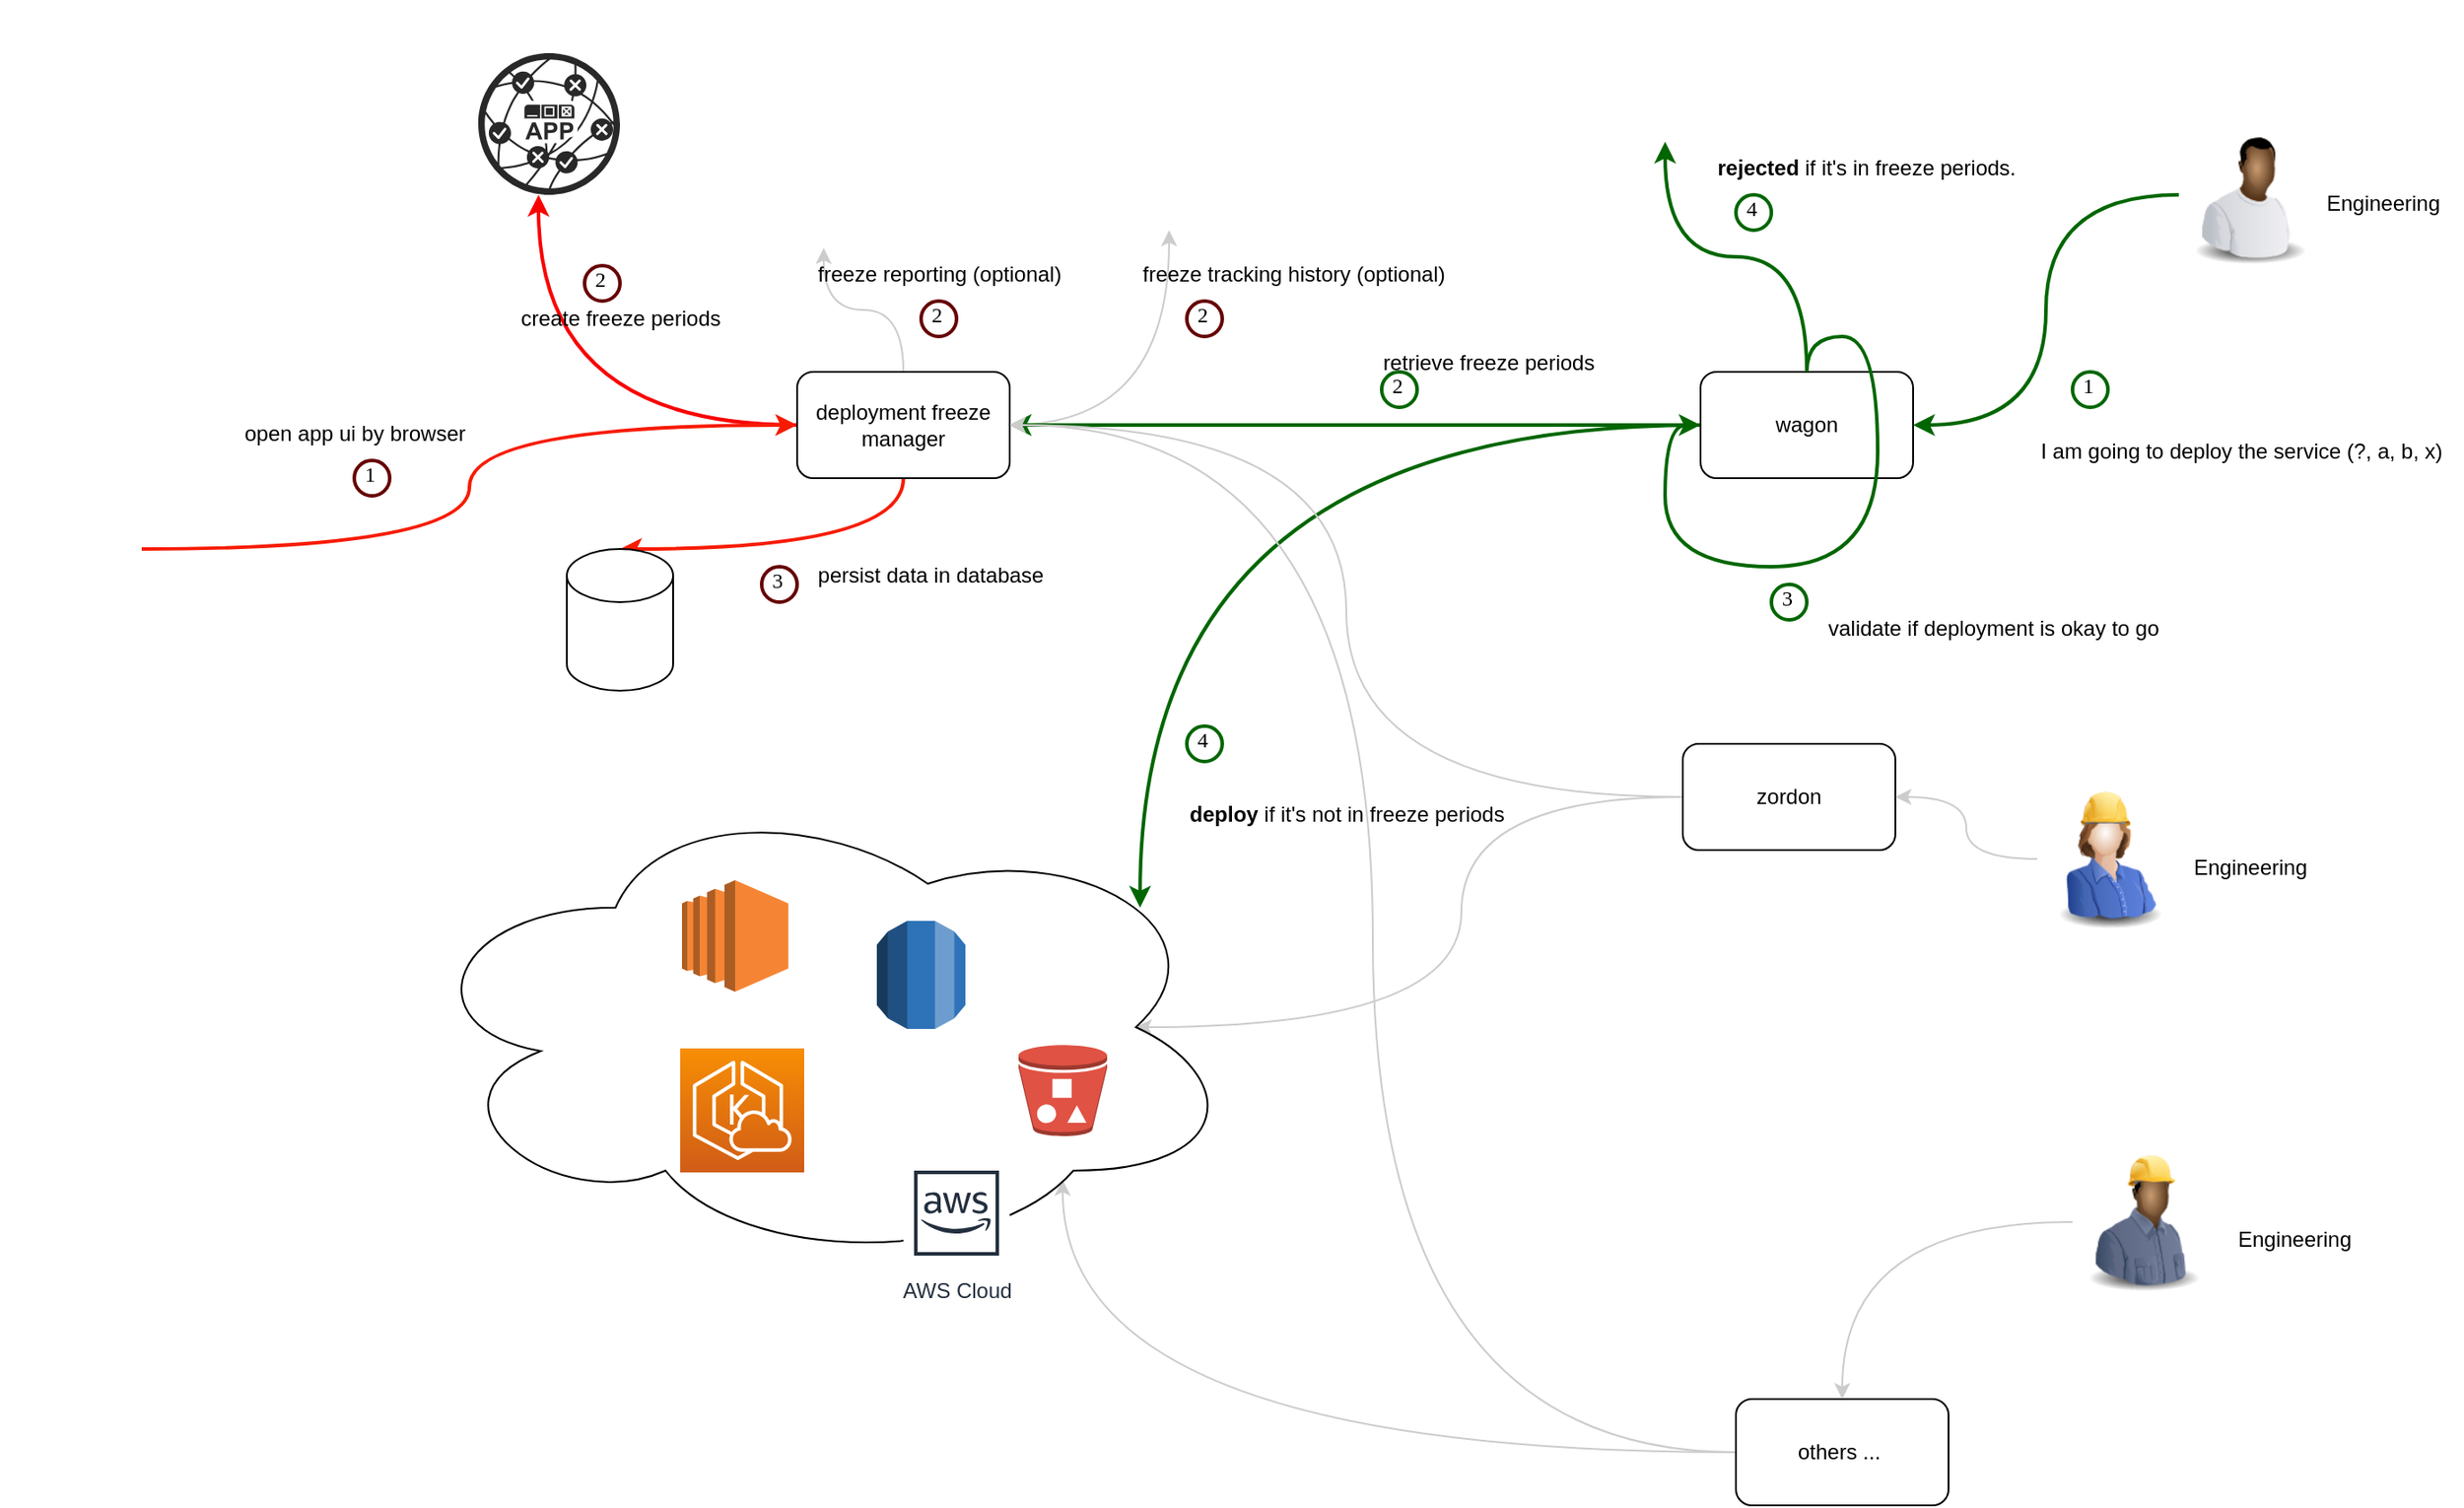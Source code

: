 <mxfile version="20.8.15" type="github">
  <diagram name="Page-1" id="LBnxetWN7Zq0RiDFRLSf">
    <mxGraphModel dx="3804" dy="2256" grid="1" gridSize="10" guides="1" tooltips="1" connect="1" arrows="1" fold="1" page="1" pageScale="1" pageWidth="850" pageHeight="1100" math="0" shadow="0">
      <root>
        <mxCell id="0" />
        <mxCell id="1" parent="0" />
        <mxCell id="0DpK3Xgs7W8USt1HqNjf-49" style="edgeStyle=orthogonalEdgeStyle;curved=1;rounded=0;orthogonalLoop=1;jettySize=auto;html=1;entryX=0.5;entryY=0;entryDx=0;entryDy=0;entryPerimeter=0;strokeColor=#f71b02;strokeWidth=2;" edge="1" parent="1" source="0DpK3Xgs7W8USt1HqNjf-1" target="0DpK3Xgs7W8USt1HqNjf-2">
          <mxGeometry relative="1" as="geometry">
            <Array as="points">
              <mxPoint x="190" y="280" />
            </Array>
          </mxGeometry>
        </mxCell>
        <mxCell id="0DpK3Xgs7W8USt1HqNjf-50" style="edgeStyle=orthogonalEdgeStyle;curved=1;rounded=0;orthogonalLoop=1;jettySize=auto;html=1;entryX=0.5;entryY=1;entryDx=0;entryDy=0;strokeColor=#CCCCCC;strokeWidth=1;" edge="1" parent="1" source="0DpK3Xgs7W8USt1HqNjf-1" target="0DpK3Xgs7W8USt1HqNjf-14">
          <mxGeometry relative="1" as="geometry" />
        </mxCell>
        <mxCell id="0DpK3Xgs7W8USt1HqNjf-51" style="edgeStyle=orthogonalEdgeStyle;curved=1;rounded=0;orthogonalLoop=1;jettySize=auto;html=1;entryX=0.5;entryY=1;entryDx=0;entryDy=0;strokeColor=#CCCCCC;strokeWidth=1;" edge="1" parent="1" source="0DpK3Xgs7W8USt1HqNjf-1" target="0DpK3Xgs7W8USt1HqNjf-13">
          <mxGeometry relative="1" as="geometry" />
        </mxCell>
        <mxCell id="0DpK3Xgs7W8USt1HqNjf-52" style="edgeStyle=orthogonalEdgeStyle;curved=1;rounded=0;orthogonalLoop=1;jettySize=auto;html=1;entryX=0.425;entryY=1;entryDx=0;entryDy=0;entryPerimeter=0;strokeColor=#f90101;strokeWidth=2;" edge="1" parent="1" source="0DpK3Xgs7W8USt1HqNjf-1" target="0DpK3Xgs7W8USt1HqNjf-36">
          <mxGeometry relative="1" as="geometry" />
        </mxCell>
        <mxCell id="0DpK3Xgs7W8USt1HqNjf-1" value="deployment freeze manager" style="rounded=1;whiteSpace=wrap;html=1;" vertex="1" parent="1">
          <mxGeometry x="130" y="180" width="120" height="60" as="geometry" />
        </mxCell>
        <mxCell id="0DpK3Xgs7W8USt1HqNjf-2" value="" style="shape=cylinder3;whiteSpace=wrap;html=1;boundedLbl=1;backgroundOutline=1;size=15;" vertex="1" parent="1">
          <mxGeometry y="280" width="60" height="80" as="geometry" />
        </mxCell>
        <mxCell id="0DpK3Xgs7W8USt1HqNjf-37" style="edgeStyle=orthogonalEdgeStyle;curved=1;rounded=0;orthogonalLoop=1;jettySize=auto;html=1;entryX=1;entryY=0.5;entryDx=0;entryDy=0;strokeColor=#006600;strokeWidth=2;" edge="1" parent="1" source="0DpK3Xgs7W8USt1HqNjf-3" target="0DpK3Xgs7W8USt1HqNjf-1">
          <mxGeometry relative="1" as="geometry" />
        </mxCell>
        <mxCell id="0DpK3Xgs7W8USt1HqNjf-46" style="edgeStyle=orthogonalEdgeStyle;curved=1;rounded=0;orthogonalLoop=1;jettySize=auto;html=1;entryX=0.88;entryY=0.25;entryDx=0;entryDy=0;entryPerimeter=0;strokeColor=#006600;strokeWidth=2;" edge="1" parent="1" source="0DpK3Xgs7W8USt1HqNjf-3" target="0DpK3Xgs7W8USt1HqNjf-15">
          <mxGeometry relative="1" as="geometry" />
        </mxCell>
        <mxCell id="0DpK3Xgs7W8USt1HqNjf-79" style="edgeStyle=orthogonalEdgeStyle;curved=1;rounded=0;orthogonalLoop=1;jettySize=auto;html=1;strokeColor=#006600;strokeWidth=2;" edge="1" parent="1" source="0DpK3Xgs7W8USt1HqNjf-3" target="0DpK3Xgs7W8USt1HqNjf-78">
          <mxGeometry relative="1" as="geometry" />
        </mxCell>
        <mxCell id="0DpK3Xgs7W8USt1HqNjf-3" value="wagon" style="rounded=1;whiteSpace=wrap;html=1;" vertex="1" parent="1">
          <mxGeometry x="640" y="180" width="120" height="60" as="geometry" />
        </mxCell>
        <mxCell id="0DpK3Xgs7W8USt1HqNjf-44" style="edgeStyle=orthogonalEdgeStyle;curved=1;rounded=0;orthogonalLoop=1;jettySize=auto;html=1;entryX=1;entryY=0.5;entryDx=0;entryDy=0;strokeWidth=1;strokeColor=#CCCCCC;" edge="1" parent="1" source="0DpK3Xgs7W8USt1HqNjf-4" target="0DpK3Xgs7W8USt1HqNjf-1">
          <mxGeometry relative="1" as="geometry" />
        </mxCell>
        <mxCell id="0DpK3Xgs7W8USt1HqNjf-47" style="edgeStyle=orthogonalEdgeStyle;curved=1;rounded=0;orthogonalLoop=1;jettySize=auto;html=1;entryX=0.875;entryY=0.5;entryDx=0;entryDy=0;entryPerimeter=0;strokeWidth=1;strokeColor=#CCCCCC;" edge="1" parent="1" source="0DpK3Xgs7W8USt1HqNjf-4" target="0DpK3Xgs7W8USt1HqNjf-15">
          <mxGeometry relative="1" as="geometry" />
        </mxCell>
        <mxCell id="0DpK3Xgs7W8USt1HqNjf-4" value="zordon" style="rounded=1;whiteSpace=wrap;html=1;" vertex="1" parent="1">
          <mxGeometry x="630" y="390" width="120" height="60" as="geometry" />
        </mxCell>
        <mxCell id="0DpK3Xgs7W8USt1HqNjf-45" style="edgeStyle=orthogonalEdgeStyle;curved=1;rounded=0;orthogonalLoop=1;jettySize=auto;html=1;entryX=1;entryY=0.5;entryDx=0;entryDy=0;strokeWidth=1;strokeColor=#CCCCCC;" edge="1" parent="1" source="0DpK3Xgs7W8USt1HqNjf-5" target="0DpK3Xgs7W8USt1HqNjf-1">
          <mxGeometry relative="1" as="geometry" />
        </mxCell>
        <mxCell id="0DpK3Xgs7W8USt1HqNjf-48" style="edgeStyle=orthogonalEdgeStyle;curved=1;rounded=0;orthogonalLoop=1;jettySize=auto;html=1;entryX=0.787;entryY=0.819;entryDx=0;entryDy=0;entryPerimeter=0;strokeWidth=1;strokeColor=#CCCCCC;" edge="1" parent="1" source="0DpK3Xgs7W8USt1HqNjf-5" target="0DpK3Xgs7W8USt1HqNjf-15">
          <mxGeometry relative="1" as="geometry" />
        </mxCell>
        <mxCell id="0DpK3Xgs7W8USt1HqNjf-5" value="others ...&amp;nbsp;" style="rounded=1;whiteSpace=wrap;html=1;" vertex="1" parent="1">
          <mxGeometry x="660" y="760" width="120" height="60" as="geometry" />
        </mxCell>
        <mxCell id="0DpK3Xgs7W8USt1HqNjf-23" style="edgeStyle=orthogonalEdgeStyle;curved=1;rounded=0;orthogonalLoop=1;jettySize=auto;html=1;entryX=0;entryY=0.5;entryDx=0;entryDy=0;strokeColor=#f71b02;strokeWidth=2;" edge="1" parent="1" source="0DpK3Xgs7W8USt1HqNjf-8" target="0DpK3Xgs7W8USt1HqNjf-1">
          <mxGeometry relative="1" as="geometry" />
        </mxCell>
        <mxCell id="0DpK3Xgs7W8USt1HqNjf-8" value="" style="shape=image;html=1;verticalAlign=top;verticalLabelPosition=bottom;labelBackgroundColor=#ffffff;imageAspect=0;aspect=fixed;image=https://cdn3.iconfinder.com/data/icons/49handdrawing/128x128/user-admin.png" vertex="1" parent="1">
          <mxGeometry x="-320" y="240" width="80" height="80" as="geometry" />
        </mxCell>
        <mxCell id="0DpK3Xgs7W8USt1HqNjf-40" style="edgeStyle=orthogonalEdgeStyle;curved=1;rounded=0;orthogonalLoop=1;jettySize=auto;html=1;strokeWidth=1;strokeColor=#CCCCCC;" edge="1" parent="1" source="0DpK3Xgs7W8USt1HqNjf-10" target="0DpK3Xgs7W8USt1HqNjf-5">
          <mxGeometry relative="1" as="geometry" />
        </mxCell>
        <mxCell id="0DpK3Xgs7W8USt1HqNjf-10" value="" style="image;html=1;image=img/lib/clip_art/people/Construction_Worker_Man_Black_128x128.png" vertex="1" parent="1">
          <mxGeometry x="850" y="620" width="80" height="80" as="geometry" />
        </mxCell>
        <mxCell id="0DpK3Xgs7W8USt1HqNjf-38" style="edgeStyle=orthogonalEdgeStyle;curved=1;rounded=0;orthogonalLoop=1;jettySize=auto;html=1;entryX=1;entryY=0.5;entryDx=0;entryDy=0;strokeColor=#006600;strokeWidth=2;" edge="1" parent="1" source="0DpK3Xgs7W8USt1HqNjf-11" target="0DpK3Xgs7W8USt1HqNjf-3">
          <mxGeometry relative="1" as="geometry" />
        </mxCell>
        <mxCell id="0DpK3Xgs7W8USt1HqNjf-11" value="" style="image;html=1;image=img/lib/clip_art/people/Worker_Black_128x128.png" vertex="1" parent="1">
          <mxGeometry x="910" y="40" width="80" height="80" as="geometry" />
        </mxCell>
        <mxCell id="0DpK3Xgs7W8USt1HqNjf-39" style="edgeStyle=orthogonalEdgeStyle;curved=1;rounded=0;orthogonalLoop=1;jettySize=auto;html=1;strokeWidth=1;strokeColor=#CCCCCC;" edge="1" parent="1" source="0DpK3Xgs7W8USt1HqNjf-12" target="0DpK3Xgs7W8USt1HqNjf-4">
          <mxGeometry relative="1" as="geometry" />
        </mxCell>
        <mxCell id="0DpK3Xgs7W8USt1HqNjf-12" value="" style="image;html=1;image=img/lib/clip_art/people/Construction_Worker_Woman_128x128.png" vertex="1" parent="1">
          <mxGeometry x="830" y="415" width="80" height="80" as="geometry" />
        </mxCell>
        <mxCell id="0DpK3Xgs7W8USt1HqNjf-14" value="" style="shape=image;html=1;verticalAlign=top;verticalLabelPosition=bottom;labelBackgroundColor=#ffffff;imageAspect=0;aspect=fixed;image=https://cdn3.iconfinder.com/data/icons/clinical-3/96/medical-history-128.png" vertex="1" parent="1">
          <mxGeometry x="300" y="20" width="80" height="80" as="geometry" />
        </mxCell>
        <mxCell id="0DpK3Xgs7W8USt1HqNjf-22" value="" style="group" vertex="1" connectable="0" parent="1">
          <mxGeometry x="-90" y="415" width="470" height="270" as="geometry" />
        </mxCell>
        <mxCell id="0DpK3Xgs7W8USt1HqNjf-15" value="" style="ellipse;shape=cloud;whiteSpace=wrap;html=1;movable=1;resizable=1;rotatable=1;deletable=1;editable=1;connectable=1;" vertex="1" parent="0DpK3Xgs7W8USt1HqNjf-22">
          <mxGeometry width="470" height="270" as="geometry" />
        </mxCell>
        <mxCell id="0DpK3Xgs7W8USt1HqNjf-16" value="" style="sketch=0;points=[[0,0,0],[0.25,0,0],[0.5,0,0],[0.75,0,0],[1,0,0],[0,1,0],[0.25,1,0],[0.5,1,0],[0.75,1,0],[1,1,0],[0,0.25,0],[0,0.5,0],[0,0.75,0],[1,0.25,0],[1,0.5,0],[1,0.75,0]];outlineConnect=0;fontColor=#232F3E;gradientColor=#F78E04;gradientDirection=north;fillColor=#D05C17;strokeColor=#ffffff;dashed=0;verticalLabelPosition=bottom;verticalAlign=top;align=center;html=1;fontSize=12;fontStyle=0;aspect=fixed;shape=mxgraph.aws4.resourceIcon;resIcon=mxgraph.aws4.eks_cloud;movable=1;resizable=1;rotatable=1;deletable=1;editable=1;connectable=1;" vertex="1" parent="0DpK3Xgs7W8USt1HqNjf-22">
          <mxGeometry x="154" y="147" width="70" height="70" as="geometry" />
        </mxCell>
        <mxCell id="0DpK3Xgs7W8USt1HqNjf-17" value="" style="outlineConnect=0;dashed=0;verticalLabelPosition=bottom;verticalAlign=top;align=center;html=1;shape=mxgraph.aws3.bucket_with_objects;fillColor=#E05243;gradientColor=none;movable=1;resizable=1;rotatable=1;deletable=1;editable=1;connectable=1;" vertex="1" parent="0DpK3Xgs7W8USt1HqNjf-22">
          <mxGeometry x="345" y="145" width="50" height="51.5" as="geometry" />
        </mxCell>
        <mxCell id="0DpK3Xgs7W8USt1HqNjf-18" value="" style="outlineConnect=0;dashed=0;verticalLabelPosition=bottom;verticalAlign=top;align=center;html=1;shape=mxgraph.aws3.rds;fillColor=#2E73B8;gradientColor=none;movable=1;resizable=1;rotatable=1;deletable=1;editable=1;connectable=1;" vertex="1" parent="0DpK3Xgs7W8USt1HqNjf-22">
          <mxGeometry x="265" y="75" width="50" height="61" as="geometry" />
        </mxCell>
        <mxCell id="0DpK3Xgs7W8USt1HqNjf-19" value="" style="outlineConnect=0;dashed=0;verticalLabelPosition=bottom;verticalAlign=top;align=center;html=1;shape=mxgraph.aws3.ec2;fillColor=#F58534;gradientColor=none;movable=1;resizable=1;rotatable=1;deletable=1;editable=1;connectable=1;" vertex="1" parent="0DpK3Xgs7W8USt1HqNjf-22">
          <mxGeometry x="155" y="52" width="60" height="63" as="geometry" />
        </mxCell>
        <mxCell id="0DpK3Xgs7W8USt1HqNjf-20" value="AWS Cloud" style="sketch=0;outlineConnect=0;fontColor=#232F3E;gradientColor=none;strokeColor=#232F3E;fillColor=#ffffff;dashed=0;verticalLabelPosition=bottom;verticalAlign=top;align=center;html=1;fontSize=12;fontStyle=0;aspect=fixed;shape=mxgraph.aws4.resourceIcon;resIcon=mxgraph.aws4.aws_cloud;movable=1;resizable=1;rotatable=1;deletable=1;editable=1;connectable=1;" vertex="1" parent="0DpK3Xgs7W8USt1HqNjf-22">
          <mxGeometry x="280" y="210" width="60" height="60" as="geometry" />
        </mxCell>
        <mxCell id="0DpK3Xgs7W8USt1HqNjf-21" value="" style="shape=image;html=1;verticalAlign=top;verticalLabelPosition=bottom;labelBackgroundColor=#ffffff;imageAspect=0;aspect=fixed;image=https://cdn1.iconfinder.com/data/icons/iconoir-vol-3/24/question-mark-128.png;movable=1;resizable=1;rotatable=1;deletable=1;editable=1;connectable=1;" vertex="1" parent="0DpK3Xgs7W8USt1HqNjf-22">
          <mxGeometry x="242" y="152" width="58" height="58" as="geometry" />
        </mxCell>
        <mxCell id="0DpK3Xgs7W8USt1HqNjf-13" value="" style="shape=image;html=1;verticalAlign=top;verticalLabelPosition=bottom;labelBackgroundColor=#ffffff;imageAspect=0;aspect=fixed;image=https://cdn0.iconfinder.com/data/icons/thin-line-icons-for-seo-and-development-1/64/Programming_Development_analysis-128.png" vertex="1" parent="1">
          <mxGeometry x="105" y="30" width="80" height="80" as="geometry" />
        </mxCell>
        <mxCell id="0DpK3Xgs7W8USt1HqNjf-36" value="" style="verticalLabelPosition=bottom;sketch=0;html=1;fillColor=#282828;strokeColor=none;verticalAlign=top;pointerEvents=1;align=center;shape=mxgraph.cisco_safe.security_icons.application_control;" vertex="1" parent="1">
          <mxGeometry x="-50" width="80" height="80" as="geometry" />
        </mxCell>
        <mxCell id="0DpK3Xgs7W8USt1HqNjf-53" value="1" style="ellipse;whiteSpace=wrap;html=1;aspect=fixed;strokeWidth=2;fontFamily=Tahoma;spacingBottom=4;spacingRight=2;strokeColor=#660000;" vertex="1" parent="1">
          <mxGeometry x="-120" y="230" width="20" height="20" as="geometry" />
        </mxCell>
        <mxCell id="0DpK3Xgs7W8USt1HqNjf-54" value="2" style="ellipse;whiteSpace=wrap;html=1;aspect=fixed;strokeWidth=2;fontFamily=Tahoma;spacingBottom=4;spacingRight=2;strokeColor=#660000;" vertex="1" parent="1">
          <mxGeometry x="10" y="120" width="20" height="20" as="geometry" />
        </mxCell>
        <mxCell id="0DpK3Xgs7W8USt1HqNjf-57" value="3" style="ellipse;whiteSpace=wrap;html=1;aspect=fixed;strokeWidth=2;fontFamily=Tahoma;spacingBottom=4;spacingRight=2;strokeColor=#660000;" vertex="1" parent="1">
          <mxGeometry x="110" y="290" width="20" height="20" as="geometry" />
        </mxCell>
        <mxCell id="0DpK3Xgs7W8USt1HqNjf-58" value="1" style="ellipse;whiteSpace=wrap;html=1;aspect=fixed;strokeWidth=2;fontFamily=Tahoma;spacingBottom=4;spacingRight=2;strokeColor=#006600;" vertex="1" parent="1">
          <mxGeometry x="850" y="180" width="20" height="20" as="geometry" />
        </mxCell>
        <mxCell id="0DpK3Xgs7W8USt1HqNjf-59" value="2" style="ellipse;whiteSpace=wrap;html=1;aspect=fixed;strokeWidth=2;fontFamily=Tahoma;spacingBottom=4;spacingRight=2;strokeColor=#006600;" vertex="1" parent="1">
          <mxGeometry x="460" y="180" width="20" height="20" as="geometry" />
        </mxCell>
        <mxCell id="0DpK3Xgs7W8USt1HqNjf-60" value="3" style="ellipse;whiteSpace=wrap;html=1;aspect=fixed;strokeWidth=2;fontFamily=Tahoma;spacingBottom=4;spacingRight=2;strokeColor=#006600;" vertex="1" parent="1">
          <mxGeometry x="680" y="300" width="20" height="20" as="geometry" />
        </mxCell>
        <mxCell id="0DpK3Xgs7W8USt1HqNjf-62" value="open app ui by browser" style="text;html=1;align=center;verticalAlign=middle;resizable=0;points=[];autosize=1;strokeColor=none;fillColor=none;" vertex="1" parent="1">
          <mxGeometry x="-195" y="200" width="150" height="30" as="geometry" />
        </mxCell>
        <mxCell id="0DpK3Xgs7W8USt1HqNjf-64" value="2" style="ellipse;whiteSpace=wrap;html=1;aspect=fixed;strokeWidth=2;fontFamily=Tahoma;spacingBottom=4;spacingRight=2;strokeColor=#660000;" vertex="1" parent="1">
          <mxGeometry x="350" y="140" width="20" height="20" as="geometry" />
        </mxCell>
        <mxCell id="0DpK3Xgs7W8USt1HqNjf-65" value="2" style="ellipse;whiteSpace=wrap;html=1;aspect=fixed;strokeWidth=2;fontFamily=Tahoma;spacingBottom=4;spacingRight=2;strokeColor=#660000;" vertex="1" parent="1">
          <mxGeometry x="200" y="140" width="20" height="20" as="geometry" />
        </mxCell>
        <mxCell id="0DpK3Xgs7W8USt1HqNjf-66" value="create freeze periods" style="text;html=1;align=center;verticalAlign=middle;resizable=0;points=[];autosize=1;strokeColor=none;fillColor=none;" vertex="1" parent="1">
          <mxGeometry x="-40" y="135" width="140" height="30" as="geometry" />
        </mxCell>
        <mxCell id="0DpK3Xgs7W8USt1HqNjf-67" value="freeze reporting (optional)" style="text;html=1;align=center;verticalAlign=middle;resizable=0;points=[];autosize=1;strokeColor=none;fillColor=none;" vertex="1" parent="1">
          <mxGeometry x="130" y="110" width="160" height="30" as="geometry" />
        </mxCell>
        <mxCell id="0DpK3Xgs7W8USt1HqNjf-68" value="freeze tracking history (optional)" style="text;html=1;align=center;verticalAlign=middle;resizable=0;points=[];autosize=1;strokeColor=none;fillColor=none;" vertex="1" parent="1">
          <mxGeometry x="315" y="110" width="190" height="30" as="geometry" />
        </mxCell>
        <mxCell id="0DpK3Xgs7W8USt1HqNjf-69" value="persist data in database" style="text;html=1;align=center;verticalAlign=middle;resizable=0;points=[];autosize=1;strokeColor=none;fillColor=none;" vertex="1" parent="1">
          <mxGeometry x="130" y="280" width="150" height="30" as="geometry" />
        </mxCell>
        <mxCell id="0DpK3Xgs7W8USt1HqNjf-70" value="Engineering" style="text;html=1;align=center;verticalAlign=middle;resizable=0;points=[];autosize=1;strokeColor=none;fillColor=none;" vertex="1" parent="1">
          <mxGeometry x="980" y="70" width="90" height="30" as="geometry" />
        </mxCell>
        <mxCell id="0DpK3Xgs7W8USt1HqNjf-71" value="I am going to deploy the service (?, a, b, x)" style="text;html=1;align=center;verticalAlign=middle;resizable=0;points=[];autosize=1;strokeColor=none;fillColor=none;" vertex="1" parent="1">
          <mxGeometry x="820" y="210" width="250" height="30" as="geometry" />
        </mxCell>
        <mxCell id="0DpK3Xgs7W8USt1HqNjf-72" value="retrieve freeze periods" style="text;html=1;align=center;verticalAlign=middle;resizable=0;points=[];autosize=1;strokeColor=none;fillColor=none;" vertex="1" parent="1">
          <mxGeometry x="450" y="160" width="140" height="30" as="geometry" />
        </mxCell>
        <mxCell id="0DpK3Xgs7W8USt1HqNjf-73" style="edgeStyle=orthogonalEdgeStyle;curved=1;rounded=0;orthogonalLoop=1;jettySize=auto;html=1;entryX=0;entryY=0.5;entryDx=0;entryDy=0;strokeColor=#006600;strokeWidth=2;" edge="1" parent="1" source="0DpK3Xgs7W8USt1HqNjf-3" target="0DpK3Xgs7W8USt1HqNjf-3">
          <mxGeometry relative="1" as="geometry">
            <Array as="points">
              <mxPoint x="700" y="160" />
              <mxPoint x="740" y="160" />
              <mxPoint x="740" y="290" />
              <mxPoint x="620" y="290" />
              <mxPoint x="620" y="210" />
            </Array>
          </mxGeometry>
        </mxCell>
        <mxCell id="0DpK3Xgs7W8USt1HqNjf-74" value="4" style="ellipse;whiteSpace=wrap;html=1;aspect=fixed;strokeWidth=2;fontFamily=Tahoma;spacingBottom=4;spacingRight=2;strokeColor=#006600;" vertex="1" parent="1">
          <mxGeometry x="350" y="380" width="20" height="20" as="geometry" />
        </mxCell>
        <mxCell id="0DpK3Xgs7W8USt1HqNjf-78" value="" style="shape=image;html=1;verticalAlign=top;verticalLabelPosition=bottom;labelBackgroundColor=#ffffff;imageAspect=0;aspect=fixed;image=https://cdn1.iconfinder.com/data/icons/heroicons-ui/24/ban-128.png;strokeColor=#006600;" vertex="1" parent="1">
          <mxGeometry x="580" y="-30" width="80" height="80" as="geometry" />
        </mxCell>
        <mxCell id="0DpK3Xgs7W8USt1HqNjf-80" value="4" style="ellipse;whiteSpace=wrap;html=1;aspect=fixed;strokeWidth=2;fontFamily=Tahoma;spacingBottom=4;spacingRight=2;strokeColor=#006600;" vertex="1" parent="1">
          <mxGeometry x="660" y="80" width="20" height="20" as="geometry" />
        </mxCell>
        <mxCell id="0DpK3Xgs7W8USt1HqNjf-81" value="validate if deployment is okay to go" style="text;html=1;align=center;verticalAlign=middle;resizable=0;points=[];autosize=1;strokeColor=none;fillColor=none;" vertex="1" parent="1">
          <mxGeometry x="700" y="310" width="210" height="30" as="geometry" />
        </mxCell>
        <mxCell id="0DpK3Xgs7W8USt1HqNjf-82" value="&lt;b&gt;rejected&lt;/b&gt; if it&#39;s in freeze periods.&amp;nbsp;" style="text;html=1;align=center;verticalAlign=middle;resizable=0;points=[];autosize=1;strokeColor=none;fillColor=none;" vertex="1" parent="1">
          <mxGeometry x="635" y="50" width="200" height="30" as="geometry" />
        </mxCell>
        <mxCell id="0DpK3Xgs7W8USt1HqNjf-83" value="&lt;b&gt;deploy&lt;/b&gt; if it&#39;s not in freeze periods" style="text;html=1;align=center;verticalAlign=middle;resizable=0;points=[];autosize=1;strokeColor=none;fillColor=none;" vertex="1" parent="1">
          <mxGeometry x="340" y="415" width="200" height="30" as="geometry" />
        </mxCell>
        <mxCell id="0DpK3Xgs7W8USt1HqNjf-84" value="Engineering" style="text;html=1;align=center;verticalAlign=middle;resizable=0;points=[];autosize=1;strokeColor=none;fillColor=none;" vertex="1" parent="1">
          <mxGeometry x="905" y="445" width="90" height="30" as="geometry" />
        </mxCell>
        <mxCell id="0DpK3Xgs7W8USt1HqNjf-85" value="Engineering" style="text;html=1;align=center;verticalAlign=middle;resizable=0;points=[];autosize=1;strokeColor=none;fillColor=none;" vertex="1" parent="1">
          <mxGeometry x="930" y="655" width="90" height="30" as="geometry" />
        </mxCell>
      </root>
    </mxGraphModel>
  </diagram>
</mxfile>
